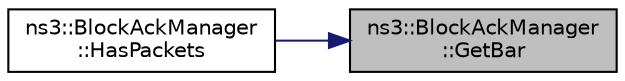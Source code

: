 digraph "ns3::BlockAckManager::GetBar"
{
 // LATEX_PDF_SIZE
  edge [fontname="Helvetica",fontsize="10",labelfontname="Helvetica",labelfontsize="10"];
  node [fontname="Helvetica",fontsize="10",shape=record];
  rankdir="RL";
  Node1 [label="ns3::BlockAckManager\l::GetBar",height=0.2,width=0.4,color="black", fillcolor="grey75", style="filled", fontcolor="black",tooltip="Returns the next BlockAckRequest to send, if any."];
  Node1 -> Node2 [dir="back",color="midnightblue",fontsize="10",style="solid",fontname="Helvetica"];
  Node2 [label="ns3::BlockAckManager\l::HasPackets",height=0.2,width=0.4,color="black", fillcolor="white", style="filled",URL="$classns3_1_1_block_ack_manager.html#ad77ac6b773c60dcb97e6ed4fcb2ede89",tooltip="Returns true if there are packets that need of retransmission or at least a BAR is scheduled."];
}
